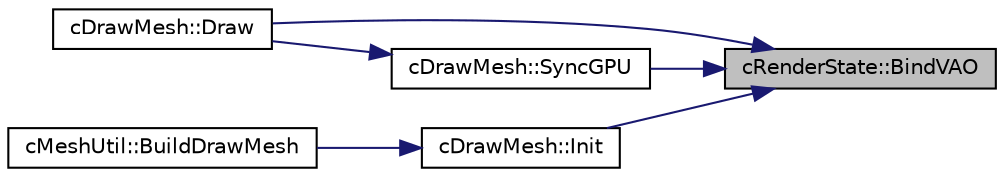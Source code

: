 digraph "cRenderState::BindVAO"
{
 // LATEX_PDF_SIZE
  edge [fontname="Helvetica",fontsize="10",labelfontname="Helvetica",labelfontsize="10"];
  node [fontname="Helvetica",fontsize="10",shape=record];
  rankdir="RL";
  Node1 [label="cRenderState::BindVAO",height=0.2,width=0.4,color="black", fillcolor="grey75", style="filled", fontcolor="black",tooltip=" "];
  Node1 -> Node2 [dir="back",color="midnightblue",fontsize="10",style="solid",fontname="Helvetica"];
  Node2 [label="cDrawMesh::Draw",height=0.2,width=0.4,color="black", fillcolor="white", style="filled",URL="$classc_draw_mesh.html#aa477a8439da966ffd3ae171b8bad5a4a",tooltip=" "];
  Node1 -> Node3 [dir="back",color="midnightblue",fontsize="10",style="solid",fontname="Helvetica"];
  Node3 [label="cDrawMesh::Init",height=0.2,width=0.4,color="black", fillcolor="white", style="filled",URL="$classc_draw_mesh.html#a8e7cbd95a04aedd6930c76f4cbf3d443",tooltip=" "];
  Node3 -> Node4 [dir="back",color="midnightblue",fontsize="10",style="solid",fontname="Helvetica"];
  Node4 [label="cMeshUtil::BuildDrawMesh",height=0.2,width=0.4,color="black", fillcolor="white", style="filled",URL="$classc_mesh_util.html#a5f2514938ec99712c8313880bc5b7784",tooltip=" "];
  Node1 -> Node5 [dir="back",color="midnightblue",fontsize="10",style="solid",fontname="Helvetica"];
  Node5 [label="cDrawMesh::SyncGPU",height=0.2,width=0.4,color="black", fillcolor="white", style="filled",URL="$classc_draw_mesh.html#a6954899d0c7dba38a2cc2c5b0f14d759",tooltip=" "];
  Node5 -> Node2 [dir="back",color="midnightblue",fontsize="10",style="solid",fontname="Helvetica"];
}
